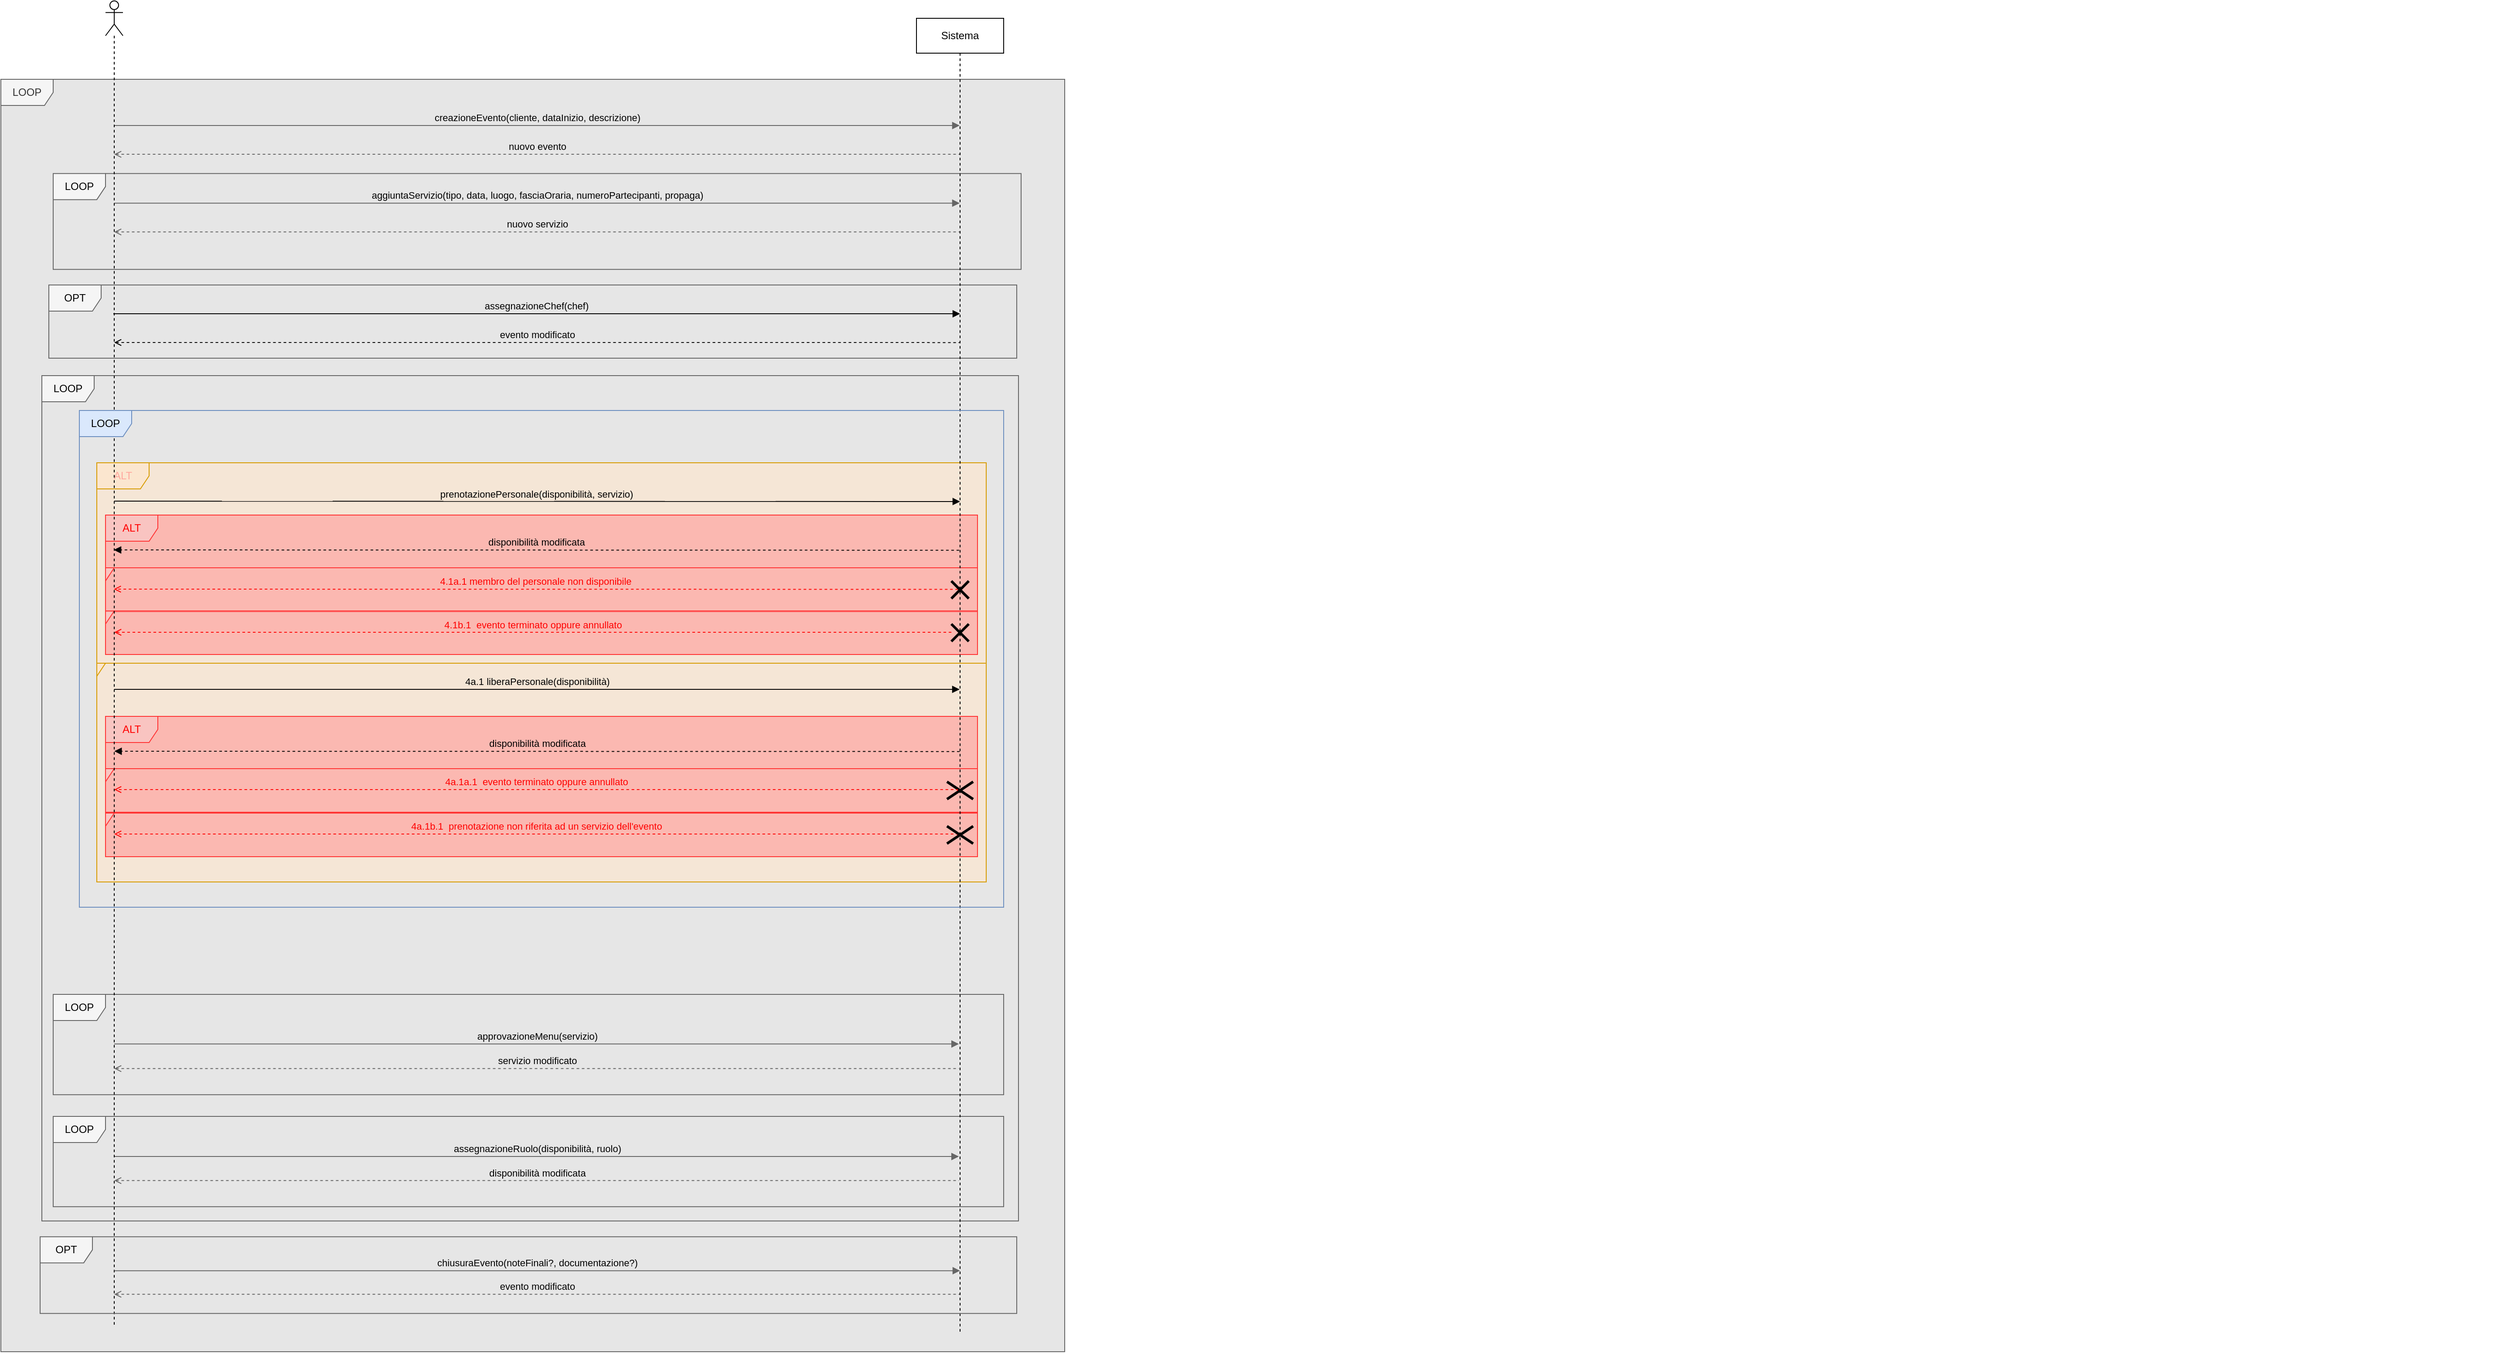 <mxfile version="21.6.8" type="device">
  <diagram name="Page-1" id="aDgRZFvFXDjg_jGfRXhe">
    <mxGraphModel dx="2233" dy="544" grid="1" gridSize="10" guides="1" tooltips="1" connect="1" arrows="1" fold="1" page="1" pageScale="1" pageWidth="827" pageHeight="1169" math="0" shadow="0">
      <root>
        <mxCell id="0" />
        <mxCell id="1" parent="0" />
        <mxCell id="en180CTn0l9zymGrBvhz-39" value="LOOP" style="shape=umlFrame;whiteSpace=wrap;html=1;pointerEvents=0;fillColor=#F5F5F5;strokeColor=#666666;fontColor=#333333;swimlaneFillColor=#E6E6E6;" parent="1" vertex="1">
          <mxGeometry x="-340" y="260" width="1220" height="1460" as="geometry" />
        </mxCell>
        <mxCell id="en180CTn0l9zymGrBvhz-40" value="" style="group" parent="1" vertex="1" connectable="0">
          <mxGeometry x="-290" y="280" width="2815" height="1308.08" as="geometry" />
        </mxCell>
        <mxCell id="en180CTn0l9zymGrBvhz-18" value="" style="group" parent="en180CTn0l9zymGrBvhz-40" vertex="1" connectable="0">
          <mxGeometry x="30" width="1060" height="88.081" as="geometry" />
        </mxCell>
        <mxCell id="ziAq5ncUOEXPv-bApJY8-3" value="creazioneEvento(cliente, dataInizio, descrizione)" style="html=1;verticalAlign=bottom;endArrow=block;edgeStyle=elbowEdgeStyle;elbow=vertical;curved=0;rounded=0;strokeColor=#666666;labelBackgroundColor=none;" parent="en180CTn0l9zymGrBvhz-18" source="ziAq5ncUOEXPv-bApJY8-1" target="ziAq5ncUOEXPv-bApJY8-2" edge="1">
          <mxGeometry width="80" relative="1" as="geometry">
            <mxPoint x="80" as="sourcePoint" />
            <mxPoint x="500" y="11.01" as="targetPoint" />
            <Array as="points">
              <mxPoint x="760" y="33.03" />
              <mxPoint x="50" />
            </Array>
          </mxGeometry>
        </mxCell>
        <mxCell id="ziAq5ncUOEXPv-bApJY8-4" value="nuovo evento" style="html=1;verticalAlign=bottom;endArrow=none;edgeStyle=elbowEdgeStyle;elbow=vertical;curved=0;rounded=0;startArrow=open;startFill=0;endFill=0;dashed=1;strokeColor=#666666;labelBackgroundColor=none;" parent="en180CTn0l9zymGrBvhz-18" source="ziAq5ncUOEXPv-bApJY8-1" target="ziAq5ncUOEXPv-bApJY8-2" edge="1">
          <mxGeometry width="80" relative="1" as="geometry">
            <mxPoint x="630" y="187.172" as="sourcePoint" />
            <mxPoint x="710" y="187.172" as="targetPoint" />
            <Array as="points">
              <mxPoint x="760" y="66.061" />
              <mxPoint x="550" y="44.04" />
            </Array>
          </mxGeometry>
        </mxCell>
        <mxCell id="en180CTn0l9zymGrBvhz-37" value="LOOP" style="shape=umlFrame;whiteSpace=wrap;html=1;pointerEvents=0;fillColor=#F5F5F5;strokeColor=#666666;swimlaneFillColor=#E6E6E6;" parent="en180CTn0l9zymGrBvhz-40" vertex="1">
          <mxGeometry x="-3" y="320" width="1120" height="970" as="geometry" />
        </mxCell>
        <mxCell id="DYl_nhM4-Qo1yMT7ztg8-1" value="" style="group" parent="en180CTn0l9zymGrBvhz-40" vertex="1" connectable="0">
          <mxGeometry x="10" y="88.08" width="1110" height="110" as="geometry" />
        </mxCell>
        <mxCell id="DYl_nhM4-Qo1yMT7ztg8-4" value="LOOP" style="shape=umlFrame;whiteSpace=wrap;html=1;pointerEvents=0;fillColor=#F5F5F5;strokeColor=#666666;swimlaneFillColor=#E6E6E6;gradientColor=none;shadow=0;" parent="DYl_nhM4-Qo1yMT7ztg8-1" vertex="1">
          <mxGeometry width="1110" height="110" as="geometry" />
        </mxCell>
        <mxCell id="en180CTn0l9zymGrBvhz-36" value="" style="group" parent="en180CTn0l9zymGrBvhz-40" vertex="1" connectable="0">
          <mxGeometry x="10" y="910" width="1107" height="398.08" as="geometry" />
        </mxCell>
        <mxCell id="en180CTn0l9zymGrBvhz-26" value="" style="group" parent="en180CTn0l9zymGrBvhz-36" vertex="1" connectable="0">
          <mxGeometry y="120.0" width="1090" height="115.1" as="geometry" />
        </mxCell>
        <mxCell id="en180CTn0l9zymGrBvhz-12" value="approvazioneMenu(servizio)" style="html=1;verticalAlign=bottom;endArrow=block;edgeStyle=elbowEdgeStyle;elbow=vertical;curved=0;rounded=0;movable=1;resizable=1;rotatable=1;deletable=1;editable=1;locked=0;connectable=1;strokeColor=#666666;labelBackgroundColor=none;" parent="en180CTn0l9zymGrBvhz-26" source="ziAq5ncUOEXPv-bApJY8-1" edge="1">
          <mxGeometry width="80" relative="1" as="geometry">
            <mxPoint x="41.132" y="56.88" as="sourcePoint" />
            <mxPoint x="1038.585" y="56.88" as="targetPoint" />
            <Array as="points">
              <mxPoint x="647.83" y="56.88" />
              <mxPoint x="577.021" y="102.92" />
            </Array>
          </mxGeometry>
        </mxCell>
        <mxCell id="en180CTn0l9zymGrBvhz-13" value="servizio modificato" style="html=1;verticalAlign=bottom;endArrow=none;edgeStyle=elbowEdgeStyle;elbow=vertical;curved=0;rounded=0;startArrow=open;startFill=0;endFill=0;movable=1;resizable=1;rotatable=1;deletable=1;editable=1;locked=0;connectable=1;dashed=1;labelBackgroundColor=none;strokeColor=#666666;" parent="en180CTn0l9zymGrBvhz-26" source="ziAq5ncUOEXPv-bApJY8-1" edge="1">
          <mxGeometry width="80" relative="1" as="geometry">
            <mxPoint x="41.132" y="85.174" as="sourcePoint" />
            <mxPoint x="1038.585" y="85.174" as="targetPoint" />
            <Array as="points">
              <mxPoint x="555.283" y="85.174" />
            </Array>
          </mxGeometry>
        </mxCell>
        <mxCell id="en180CTn0l9zymGrBvhz-23" value="LOOP" style="shape=umlFrame;whiteSpace=wrap;html=1;pointerEvents=0;fillColor=#F5F5F5;strokeColor=#666666;" parent="en180CTn0l9zymGrBvhz-26" vertex="1">
          <mxGeometry width="1090" height="115.1" as="geometry" />
        </mxCell>
        <mxCell id="en180CTn0l9zymGrBvhz-25" value="" style="group" parent="en180CTn0l9zymGrBvhz-36" vertex="1" connectable="0">
          <mxGeometry y="260.0" width="1090" height="103.59" as="geometry" />
        </mxCell>
        <mxCell id="en180CTn0l9zymGrBvhz-14" value="assegnazioneRuolo(disponibilità, ruolo)" style="html=1;verticalAlign=bottom;endArrow=block;edgeStyle=elbowEdgeStyle;elbow=vertical;curved=0;rounded=0;movable=1;resizable=1;rotatable=1;deletable=1;editable=1;locked=0;connectable=1;strokeColor=#666666;labelBackgroundColor=none;" parent="en180CTn0l9zymGrBvhz-25" source="ziAq5ncUOEXPv-bApJY8-1" edge="1">
          <mxGeometry width="80" relative="1" as="geometry">
            <mxPoint x="41.132" y="46.04" as="sourcePoint" />
            <mxPoint x="1038.585" y="46.04" as="targetPoint" />
            <Array as="points">
              <mxPoint x="647.83" y="46.04" />
              <mxPoint x="577.021" y="92.08" />
            </Array>
          </mxGeometry>
        </mxCell>
        <mxCell id="en180CTn0l9zymGrBvhz-15" value="disponibilità modificata" style="html=1;verticalAlign=bottom;endArrow=none;edgeStyle=elbowEdgeStyle;elbow=vertical;curved=0;rounded=0;startArrow=open;startFill=0;endFill=0;movable=1;resizable=1;rotatable=1;deletable=1;editable=1;locked=0;connectable=1;dashed=1;labelBackgroundColor=none;strokeColor=#666666;" parent="en180CTn0l9zymGrBvhz-25" source="ziAq5ncUOEXPv-bApJY8-1" edge="1">
          <mxGeometry width="80" relative="1" as="geometry">
            <mxPoint x="41.132" y="73.664" as="sourcePoint" />
            <mxPoint x="1038.585" y="73.664" as="targetPoint" />
            <Array as="points">
              <mxPoint x="555.283" y="73.664" />
            </Array>
          </mxGeometry>
        </mxCell>
        <mxCell id="en180CTn0l9zymGrBvhz-24" value="LOOP" style="shape=umlFrame;whiteSpace=wrap;html=1;pointerEvents=0;fillColor=#F5F5F5;strokeColor=#666666;" parent="en180CTn0l9zymGrBvhz-25" vertex="1">
          <mxGeometry width="1090" height="103.59" as="geometry" />
        </mxCell>
        <mxCell id="LqKblC7Wvc4Bk4WyccNA-126" value="ALT" style="shape=umlFrame;whiteSpace=wrap;html=1;fontColor=#FFA89E;swimlaneFillColor=#FFE6CC;fillColor=#ffe6cc;strokeColor=#d79b00;fillOpacity=60;" parent="en180CTn0l9zymGrBvhz-40" vertex="1">
          <mxGeometry x="60" y="420" width="1020" height="230" as="geometry" />
        </mxCell>
        <mxCell id="LqKblC7Wvc4Bk4WyccNA-127" value="" style="shape=umlFrame;whiteSpace=wrap;html=1;fontColor=#FFA89E;swimlaneFillColor=#FFE6CC;fillColor=#ffe6cc;strokeColor=#d79b00;fillOpacity=60;width=10;height=15;" parent="en180CTn0l9zymGrBvhz-40" vertex="1">
          <mxGeometry x="60" y="650" width="1020" height="251" as="geometry" />
        </mxCell>
        <mxCell id="LqKblC7Wvc4Bk4WyccNA-130" value="" style="group" parent="en180CTn0l9zymGrBvhz-40" vertex="1" connectable="0">
          <mxGeometry x="70" y="480" width="1000" height="111" as="geometry" />
        </mxCell>
        <mxCell id="LqKblC7Wvc4Bk4WyccNA-131" value="ALT" style="shape=umlFrame;whiteSpace=wrap;html=1;swimlaneFillColor=#FF9999;fillColor=#f8cecc;strokeColor=#FF3333;fillOpacity=60;fontColor=#FF0000;" parent="LqKblC7Wvc4Bk4WyccNA-130" vertex="1">
          <mxGeometry width="1000.0" height="60.545" as="geometry" />
        </mxCell>
        <mxCell id="LqKblC7Wvc4Bk4WyccNA-133" value="" style="shape=umlFrame;whiteSpace=wrap;html=1;swimlaneFillColor=#FF9999;fillColor=#f8cecc;strokeColor=#FF3333;fillOpacity=60;fontColor=#FF0000;width=10;height=15;" parent="LqKblC7Wvc4Bk4WyccNA-130" vertex="1">
          <mxGeometry y="60.545" width="1000.0" height="50.455" as="geometry" />
        </mxCell>
        <mxCell id="LqKblC7Wvc4Bk4WyccNA-142" value="" style="shape=umlFrame;whiteSpace=wrap;html=1;swimlaneFillColor=#FF9999;fillColor=#f8cecc;strokeColor=#FF3333;fillOpacity=60;fontColor=#FF0000;width=10;height=15;" parent="en180CTn0l9zymGrBvhz-40" vertex="1">
          <mxGeometry x="70" y="590" width="1000" height="50" as="geometry" />
        </mxCell>
        <mxCell id="LqKblC7Wvc4Bk4WyccNA-143" value="4.1b.1&amp;nbsp; evento terminato oppure annullato" style="html=1;verticalAlign=bottom;endArrow=open;edgeStyle=elbowEdgeStyle;elbow=vertical;curved=0;rounded=0;labelBackgroundColor=none;dashed=1;strokeColor=#FF0000;fontColor=#FF0000;endFill=0;" parent="en180CTn0l9zymGrBvhz-40" source="LqKblC7Wvc4Bk4WyccNA-144" edge="1">
          <mxGeometry relative="1" as="geometry">
            <mxPoint x="370" y="614.5" as="sourcePoint" />
            <mxPoint x="80" y="614.64" as="targetPoint" />
          </mxGeometry>
        </mxCell>
        <mxCell id="LqKblC7Wvc4Bk4WyccNA-137" value="ALT" style="shape=umlFrame;whiteSpace=wrap;html=1;swimlaneFillColor=#FF9999;fillColor=#f8cecc;strokeColor=#FF3333;fillOpacity=60;fontColor=#FF0000;" parent="en180CTn0l9zymGrBvhz-40" vertex="1">
          <mxGeometry x="70" y="711" width="1000.0" height="60" as="geometry" />
        </mxCell>
        <mxCell id="LqKblC7Wvc4Bk4WyccNA-138" value="disponibilità modificata" style="html=1;verticalAlign=bottom;endArrow=block;edgeStyle=elbowEdgeStyle;elbow=vertical;curved=0;rounded=0;labelBackgroundColor=none;dashed=1;" parent="en180CTn0l9zymGrBvhz-40" edge="1">
          <mxGeometry relative="1" as="geometry">
            <mxPoint x="1049.5" y="751.333" as="sourcePoint" />
            <mxPoint x="80.098" y="751.14" as="targetPoint" />
          </mxGeometry>
        </mxCell>
        <mxCell id="LqKblC7Wvc4Bk4WyccNA-139" value="" style="shape=umlFrame;whiteSpace=wrap;html=1;swimlaneFillColor=#FF9999;fillColor=#f8cecc;strokeColor=#FF3333;fillOpacity=60;fontColor=#FF0000;width=10;height=15;" parent="en180CTn0l9zymGrBvhz-40" vertex="1">
          <mxGeometry x="70" y="771" width="1000.0" height="50" as="geometry" />
        </mxCell>
        <mxCell id="pRp4SMVmh0uea0Mb9OJ8-1" value="" style="shape=umlFrame;whiteSpace=wrap;html=1;swimlaneFillColor=#FF9999;fillColor=#f8cecc;strokeColor=#FF3333;fillOpacity=60;fontColor=#FF0000;width=10;height=15;" parent="en180CTn0l9zymGrBvhz-40" vertex="1">
          <mxGeometry x="70" y="822" width="1000.0" height="50" as="geometry" />
        </mxCell>
        <mxCell id="DYl_nhM4-Qo1yMT7ztg8-2" value="aggiuntaServizio(tipo, data, luogo, fasciaOraria, numeroPartecipanti, propaga)" style="html=1;verticalAlign=bottom;endArrow=block;edgeStyle=elbowEdgeStyle;elbow=vertical;curved=0;rounded=0;strokeColor=#666666;labelBackgroundColor=none;" parent="1" source="ziAq5ncUOEXPv-bApJY8-1" target="ziAq5ncUOEXPv-bApJY8-2" edge="1">
          <mxGeometry width="80" relative="1" as="geometry">
            <mxPoint x="140.64" y="424.141" as="sourcePoint" />
            <mxPoint x="460.64" y="424.141" as="targetPoint" />
            <Array as="points">
              <mxPoint x="200" y="402.12" />
              <mxPoint x="360" y="380.1" />
              <mxPoint x="291.14" y="424.141" />
            </Array>
          </mxGeometry>
        </mxCell>
        <mxCell id="DYl_nhM4-Qo1yMT7ztg8-3" value="nuovo servizio" style="html=1;verticalAlign=bottom;endArrow=none;edgeStyle=elbowEdgeStyle;elbow=vertical;curved=0;rounded=0;startArrow=open;startFill=0;endFill=0;dashed=1;labelBackgroundColor=none;strokeColor=#666666;" parent="1" source="ziAq5ncUOEXPv-bApJY8-1" target="ziAq5ncUOEXPv-bApJY8-2" edge="1">
          <mxGeometry width="80" relative="1" as="geometry">
            <mxPoint x="140.64" y="457.171" as="sourcePoint" />
            <mxPoint x="460.64" y="457.171" as="targetPoint" />
            <Array as="points">
              <mxPoint x="190" y="435.151" />
              <mxPoint x="260" y="413.131" />
            </Array>
          </mxGeometry>
        </mxCell>
        <mxCell id="LqKblC7Wvc4Bk4WyccNA-119" value="OPT" style="shape=umlFrame;whiteSpace=wrap;html=1;pointerEvents=0;fillColor=#F5F5F5;strokeColor=#666666;swimlaneFillColor=#E6E6E6;" parent="1" vertex="1">
          <mxGeometry x="-285" y="496" width="1110" height="84" as="geometry" />
        </mxCell>
        <mxCell id="LqKblC7Wvc4Bk4WyccNA-118" value="evento modificato" style="html=1;verticalAlign=bottom;endArrow=none;edgeStyle=elbowEdgeStyle;elbow=vertical;curved=0;rounded=0;startArrow=open;startFill=0;endFill=0;dashed=1;labelBackgroundColor=none;" parent="1" edge="1">
          <mxGeometry width="80" relative="1" as="geometry">
            <mxPoint x="-210" y="562" as="sourcePoint" />
            <mxPoint x="760" y="562.005" as="targetPoint" />
            <Array as="points">
              <mxPoint x="270" y="562.065" />
            </Array>
          </mxGeometry>
        </mxCell>
        <mxCell id="LqKblC7Wvc4Bk4WyccNA-120" value="assegnazioneChef(chef)" style="html=1;verticalAlign=bottom;endArrow=block;edgeStyle=elbowEdgeStyle;elbow=vertical;curved=0;rounded=0;labelBackgroundColor=none;" parent="1" edge="1">
          <mxGeometry x="-0.0" width="80" relative="1" as="geometry">
            <mxPoint x="-211" y="529" as="sourcePoint" />
            <mxPoint x="760" y="529" as="targetPoint" />
            <Array as="points">
              <mxPoint x="360" y="529.035" />
              <mxPoint x="291.14" y="573.076" />
            </Array>
            <mxPoint as="offset" />
          </mxGeometry>
        </mxCell>
        <mxCell id="ziAq5ncUOEXPv-bApJY8-1" value="" style="shape=umlLifeline;perimeter=lifelinePerimeter;whiteSpace=wrap;html=1;container=1;dropTarget=0;collapsible=0;recursiveResize=0;outlineConnect=0;portConstraint=eastwest;newEdgeStyle={&quot;edgeStyle&quot;:&quot;elbowEdgeStyle&quot;,&quot;elbow&quot;:&quot;vertical&quot;,&quot;curved&quot;:0,&quot;rounded&quot;:0};participant=umlActor;" parent="1" vertex="1">
          <mxGeometry x="-220" y="170" width="20" height="1520" as="geometry" />
        </mxCell>
        <mxCell id="ziAq5ncUOEXPv-bApJY8-2" value="Sistema" style="shape=umlLifeline;perimeter=lifelinePerimeter;whiteSpace=wrap;html=1;container=1;dropTarget=0;collapsible=0;recursiveResize=0;outlineConnect=0;portConstraint=eastwest;newEdgeStyle={&quot;edgeStyle&quot;:&quot;elbowEdgeStyle&quot;,&quot;elbow&quot;:&quot;vertical&quot;,&quot;curved&quot;:0,&quot;rounded&quot;:0};" parent="1" vertex="1">
          <mxGeometry x="710" y="190" width="100" height="1510" as="geometry" />
        </mxCell>
        <mxCell id="LqKblC7Wvc4Bk4WyccNA-124" value="LOOP" style="shape=umlFrame;whiteSpace=wrap;html=1;pointerEvents=0;fillColor=#dae8fc;strokeColor=#6c8ebf;" parent="1" vertex="1">
          <mxGeometry x="-250" y="640" width="1060" height="570" as="geometry" />
        </mxCell>
        <mxCell id="LqKblC7Wvc4Bk4WyccNA-132" value="disponibilità modificata" style="html=1;verticalAlign=bottom;endArrow=block;edgeStyle=elbowEdgeStyle;elbow=vertical;curved=0;rounded=0;labelBackgroundColor=none;dashed=1;" parent="1" edge="1">
          <mxGeometry relative="1" as="geometry">
            <mxPoint x="758.955" y="800.364" as="sourcePoint" />
            <mxPoint x="-210.5" y="800" as="targetPoint" />
          </mxGeometry>
        </mxCell>
        <mxCell id="LqKblC7Wvc4Bk4WyccNA-134" value="4.1a.1 membro del personale non disponibile" style="html=1;verticalAlign=bottom;endArrow=open;edgeStyle=elbowEdgeStyle;elbow=vertical;curved=0;rounded=0;labelBackgroundColor=none;dashed=1;strokeColor=#FF0000;fontColor=#FF0000;endFill=0;" parent="1" edge="1">
          <mxGeometry relative="1" as="geometry">
            <mxPoint x="757.605" y="845.268" as="sourcePoint" />
            <mxPoint x="-210.413" y="844.667" as="targetPoint" />
          </mxGeometry>
        </mxCell>
        <mxCell id="LqKblC7Wvc4Bk4WyccNA-135" value="" style="shape=umlDestroy;whiteSpace=wrap;html=1;strokeWidth=3;targetShapes=umlLifeline;" parent="1" vertex="1">
          <mxGeometry x="750" y="835.68" width="20" height="20.18" as="geometry" />
        </mxCell>
        <mxCell id="LqKblC7Wvc4Bk4WyccNA-144" value="" style="shape=umlDestroy;whiteSpace=wrap;html=1;strokeWidth=3;targetShapes=umlLifeline;" parent="1" vertex="1">
          <mxGeometry x="750" y="885" width="20" height="20" as="geometry" />
        </mxCell>
        <mxCell id="LqKblC7Wvc4Bk4WyccNA-128" value="prenotazionePersonale(disponibilità, servizio)" style="html=1;verticalAlign=bottom;endArrow=block;edgeStyle=elbowEdgeStyle;elbow=vertical;curved=0;rounded=0;labelBackgroundColor=none;" parent="1" edge="1">
          <mxGeometry x="-0.003" relative="1" as="geometry">
            <mxPoint x="-210" y="744" as="sourcePoint" />
            <Array as="points" />
            <mxPoint x="760" y="745" as="targetPoint" />
            <mxPoint as="offset" />
          </mxGeometry>
        </mxCell>
        <mxCell id="LqKblC7Wvc4Bk4WyccNA-129" value="4a.1 liberaPersonale(disponibilità)" style="html=1;verticalAlign=bottom;endArrow=block;edgeStyle=elbowEdgeStyle;elbow=horizontal;curved=0;rounded=0;labelBackgroundColor=none;" parent="1" edge="1">
          <mxGeometry relative="1" as="geometry">
            <mxPoint x="-210" y="960" as="sourcePoint" />
            <Array as="points">
              <mxPoint x="-119.5" y="960" />
            </Array>
            <mxPoint x="759.5" y="960" as="targetPoint" />
          </mxGeometry>
        </mxCell>
        <mxCell id="LqKblC7Wvc4Bk4WyccNA-141" value="" style="shape=umlDestroy;whiteSpace=wrap;html=1;strokeWidth=3;targetShapes=umlLifeline;" parent="1" vertex="1">
          <mxGeometry x="745" y="1066" width="30" height="20" as="geometry" />
        </mxCell>
        <mxCell id="LqKblC7Wvc4Bk4WyccNA-140" value="4a.1a.1&amp;nbsp; evento terminato oppure annullato" style="html=1;verticalAlign=bottom;endArrow=open;edgeStyle=elbowEdgeStyle;elbow=vertical;curved=0;rounded=0;labelBackgroundColor=none;dashed=1;strokeColor=#FF0000;fontColor=#FF0000;endFill=0;exitX=0.4;exitY=0.517;exitDx=0;exitDy=0;exitPerimeter=0;" parent="1" source="LqKblC7Wvc4Bk4WyccNA-141" edge="1">
          <mxGeometry relative="1" as="geometry">
            <mxPoint x="708.955" y="1075.83" as="sourcePoint" />
            <mxPoint x="-210.003" y="1075.33" as="targetPoint" />
            <Array as="points">
              <mxPoint x="760" y="1075" />
            </Array>
          </mxGeometry>
        </mxCell>
        <mxCell id="foloLPQ4tg3pwpEgOCVB-10" value="OPT" style="shape=umlFrame;whiteSpace=wrap;html=1;pointerEvents=0;fillColor=#F5F5F5;strokeColor=#666666;" parent="1" vertex="1">
          <mxGeometry x="-295" y="1588.08" width="1120" height="88.08" as="geometry" />
        </mxCell>
        <mxCell id="foloLPQ4tg3pwpEgOCVB-11" value="chiusuraEvento(noteFinali?, documentazione?)" style="html=1;verticalAlign=bottom;endArrow=block;edgeStyle=elbowEdgeStyle;elbow=vertical;curved=0;rounded=0;movable=1;resizable=1;rotatable=1;deletable=1;editable=1;locked=0;connectable=1;strokeColor=#666666;labelBackgroundColor=none;" parent="1" edge="1">
          <mxGeometry width="80" relative="1" as="geometry">
            <mxPoint x="-210" y="1627.08" as="sourcePoint" />
            <mxPoint x="760" y="1627.08" as="targetPoint" />
            <Array as="points">
              <mxPoint x="380" y="1627.08" />
              <mxPoint x="311.14" y="1673.12" />
            </Array>
          </mxGeometry>
        </mxCell>
        <mxCell id="foloLPQ4tg3pwpEgOCVB-9" value="evento modificato" style="html=1;verticalAlign=bottom;endArrow=none;edgeStyle=elbowEdgeStyle;elbow=vertical;curved=0;rounded=0;startArrow=open;startFill=0;endFill=0;dashed=1;labelBackgroundColor=none;strokeColor=#666666;" parent="1" edge="1">
          <mxGeometry width="80" relative="1" as="geometry">
            <mxPoint x="-210" y="1654.075" as="sourcePoint" />
            <mxPoint x="759.5" y="1654.141" as="targetPoint" />
            <Array as="points">
              <mxPoint x="270" y="1654.141" />
            </Array>
          </mxGeometry>
        </mxCell>
        <mxCell id="pRp4SMVmh0uea0Mb9OJ8-2" value="4a.1b.1&amp;nbsp; prenotazione non riferita ad un servizio dell&#39;evento" style="html=1;verticalAlign=bottom;endArrow=open;edgeStyle=elbowEdgeStyle;elbow=vertical;curved=0;rounded=0;labelBackgroundColor=none;dashed=1;strokeColor=#FF0000;fontColor=#FF0000;endFill=0;exitX=0.4;exitY=0.517;exitDx=0;exitDy=0;exitPerimeter=0;" parent="1" source="pRp4SMVmh0uea0Mb9OJ8-3" edge="1">
          <mxGeometry relative="1" as="geometry">
            <mxPoint x="708.955" y="1126.83" as="sourcePoint" />
            <mxPoint x="-210.003" y="1126.33" as="targetPoint" />
            <Array as="points">
              <mxPoint x="760" y="1126" />
            </Array>
          </mxGeometry>
        </mxCell>
        <mxCell id="pRp4SMVmh0uea0Mb9OJ8-3" value="" style="shape=umlDestroy;whiteSpace=wrap;html=1;strokeWidth=3;targetShapes=umlLifeline;" parent="1" vertex="1">
          <mxGeometry x="745" y="1117" width="30" height="20" as="geometry" />
        </mxCell>
      </root>
    </mxGraphModel>
  </diagram>
</mxfile>
